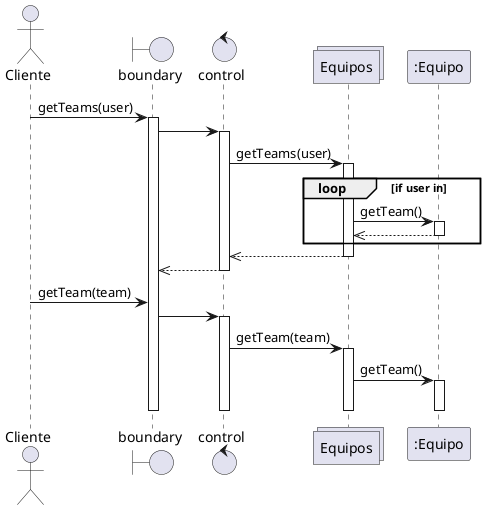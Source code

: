 @startuml Consultar equipo
actor "Cliente" as Client
boundary boundary
control control
collections Equipos as teams 
participant ":Equipo" as team
Client->boundary :getTeams(user)
activate boundary
boundary->control
activate control
control->teams:getTeams(user)
activate teams
loop if user in
  teams->team: getTeam()
  activate team
  teams<<--team
  deactivate team
end
control<<--teams
deactivate teams
boundary<<-- control
deactivate control

Client->boundary :getTeam(team)
boundary -> control 
activate control
control -> teams:getTeam(team)
activate teams
teams -> team:getTeam()
activate team
deactivate team
deactivate teams
deactivate control
deactivate boundary
@enduml